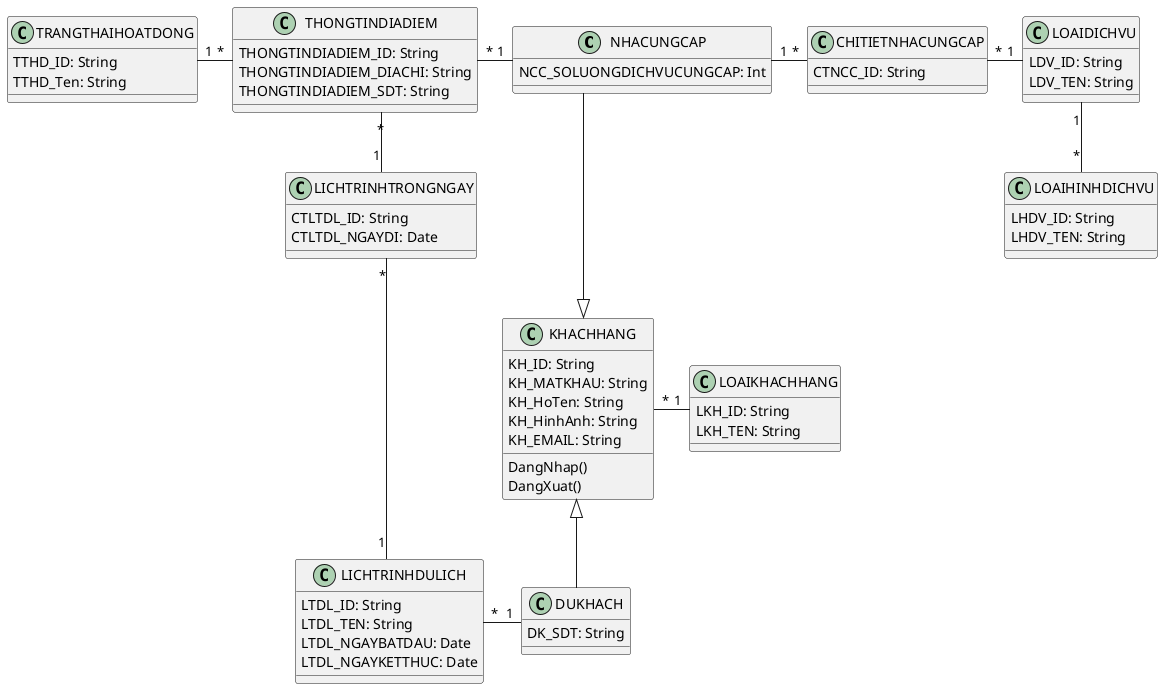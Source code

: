 @startuml So Do class
 skinparam linetype ortho
' Dịch vụ du lịch ở đây bao gồm các khu vui chơi,
' ăn ngủ nghỉ, dịch vụ đi lại, các dịch vụ sẽ có loại DV
'Dịch vụ sẽ gồm có:
'1. Phương tiện để đi lại (gồm có phương tiện đi đến nơi du lịch và phương tiện đi lại ở điểm du lịch)
'2. Tham quan và ăn uống
'3. chỗ ngủ



class NHACUNGCAP{
  NCC_SOLUONGDICHVUCUNGCAP: Int
}

class CHITIETNHACUNGCAP{
  CTNCC_ID: String

}

class THONGTINDIADIEM{
  THONGTINDIADIEM_ID: String
  THONGTINDIADIEM_DIACHI: String
  THONGTINDIADIEM_SDT: String
}
class TRANGTHAIHOATDONG{
  TTHD_ID: String
  TTHD_Ten: String
}

class DUKHACH{
  DK_SDT: String
}
class LICHTRINHDULICH{
  LTDL_ID: String
  LTDL_TEN: String 
  LTDL_NGAYBATDAU: Date 
  LTDL_NGAYKETTHUC: Date
}
class LICHTRINHTRONGNGAY{
 CTLTDL_ID: String
 CTLTDL_NGAYDI: Date


}

' class chitiet{

' }

class KHACHHANG{
  KH_ID: String
  KH_MATKHAU: String
  KH_HoTen: String
  KH_HinhAnh: String
  KH_EMAIL: String

  
  DangNhap()
  DangXuat()
}

class LOAIKHACHHANG{

  LKH_ID: String
  LKH_TEN: String

}

class LOAIDICHVU{
  LDV_ID: String
  LDV_TEN: String
}

class LOAIHINHDICHVU{
  LHDV_ID: String
  LHDV_TEN: String
}
TRANGTHAIHOATDONG "1"-"*" THONGTINDIADIEM

KHACHHANG "*"-"1" LOAIKHACHHANG

NHACUNGCAP "1"-"*" CHITIETNHACUNGCAP
CHITIETNHACUNGCAP "*"-"1" LOAIDICHVU 
LOAIDICHVU "1"--"*" LOAIHINHDICHVU
THONGTINDIADIEM "*"-"1" NHACUNGCAP


LICHTRINHDULICH "*"-"1" DUKHACH
LICHTRINHTRONGNGAY "*"-"1" LICHTRINHDULICH
THONGTINDIADIEM "*"--"1" LICHTRINHTRONGNGAY

' THONGTINDIADIEM "*"-"1" chitiet
' chitiet "1"-"*" LICHTRINHTRONGNGAY

NHACUNGCAP ---|> KHACHHANG
KHACHHANG <|-- DUKHACH

@enduml